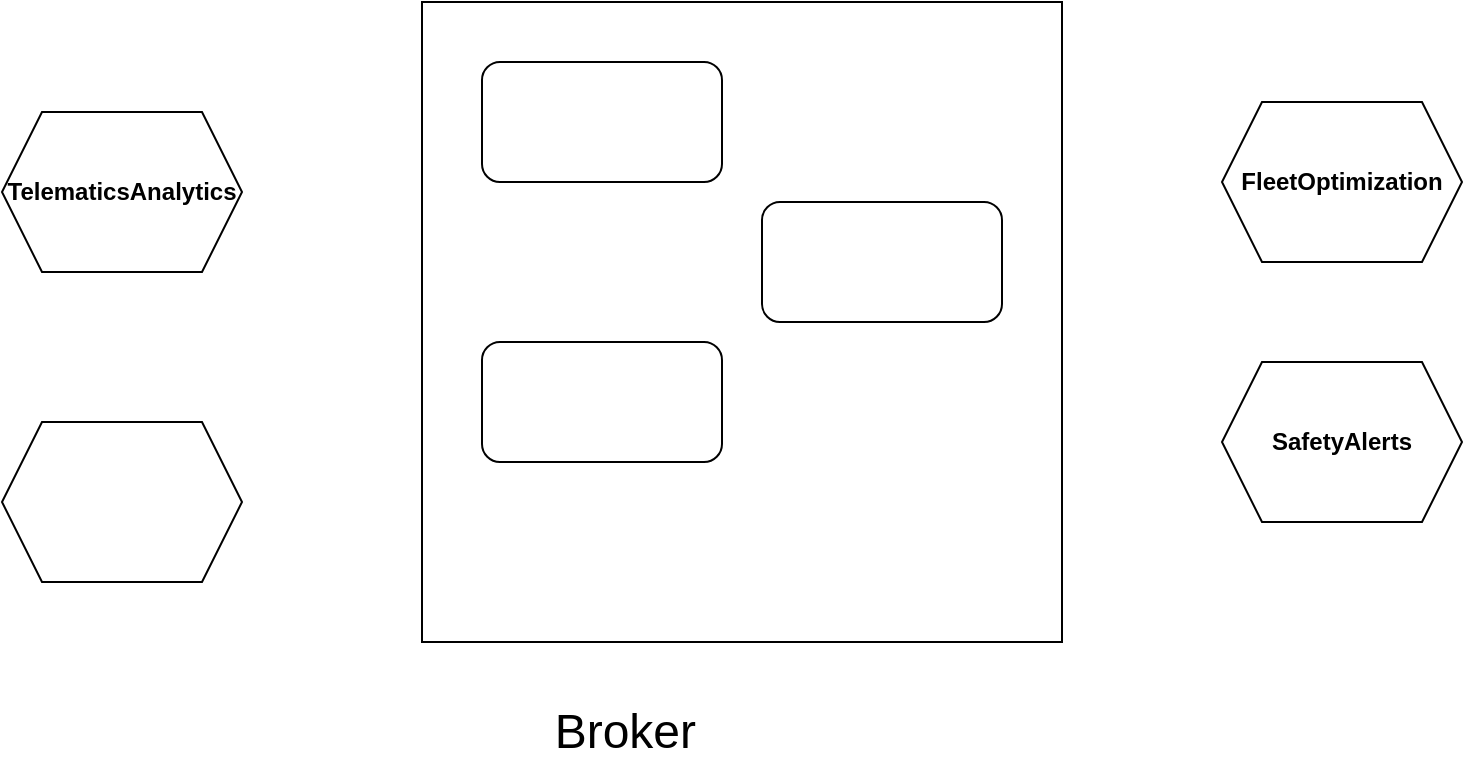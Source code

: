 <mxfile version="24.0.7" type="github">
  <diagram name="Page-1" id="9stJDIrptKMzqkHC4iJv">
    <mxGraphModel dx="1242" dy="588" grid="1" gridSize="10" guides="1" tooltips="1" connect="1" arrows="1" fold="1" page="1" pageScale="1" pageWidth="850" pageHeight="1100" math="0" shadow="0">
      <root>
        <mxCell id="0" />
        <mxCell id="1" parent="0" />
        <mxCell id="aTRD9flVusNCMsegPyxG-2" value="&lt;b&gt;TelematicsAnalytics&lt;/b&gt;" style="shape=hexagon;perimeter=hexagonPerimeter2;whiteSpace=wrap;html=1;fixedSize=1;" vertex="1" parent="1">
          <mxGeometry x="80" y="165" width="120" height="80" as="geometry" />
        </mxCell>
        <mxCell id="aTRD9flVusNCMsegPyxG-3" value="&lt;b&gt;FleetOptimization&lt;/b&gt;" style="shape=hexagon;perimeter=hexagonPerimeter2;whiteSpace=wrap;html=1;fixedSize=1;" vertex="1" parent="1">
          <mxGeometry x="690" y="160" width="120" height="80" as="geometry" />
        </mxCell>
        <mxCell id="aTRD9flVusNCMsegPyxG-5" value="" style="whiteSpace=wrap;html=1;aspect=fixed;" vertex="1" parent="1">
          <mxGeometry x="290" y="110" width="320" height="320" as="geometry" />
        </mxCell>
        <mxCell id="aTRD9flVusNCMsegPyxG-6" value="" style="rounded=1;whiteSpace=wrap;html=1;" vertex="1" parent="1">
          <mxGeometry x="320" y="140" width="120" height="60" as="geometry" />
        </mxCell>
        <mxCell id="aTRD9flVusNCMsegPyxG-7" value="" style="rounded=1;whiteSpace=wrap;html=1;" vertex="1" parent="1">
          <mxGeometry x="320" y="280" width="120" height="60" as="geometry" />
        </mxCell>
        <mxCell id="aTRD9flVusNCMsegPyxG-8" value="" style="rounded=1;whiteSpace=wrap;html=1;" vertex="1" parent="1">
          <mxGeometry x="460" y="210" width="120" height="60" as="geometry" />
        </mxCell>
        <mxCell id="aTRD9flVusNCMsegPyxG-9" value="" style="shape=hexagon;perimeter=hexagonPerimeter2;whiteSpace=wrap;html=1;fixedSize=1;" vertex="1" parent="1">
          <mxGeometry x="80" y="320" width="120" height="80" as="geometry" />
        </mxCell>
        <mxCell id="aTRD9flVusNCMsegPyxG-10" value="&lt;b&gt;SafetyAlerts&lt;/b&gt;" style="shape=hexagon;perimeter=hexagonPerimeter2;whiteSpace=wrap;html=1;fixedSize=1;" vertex="1" parent="1">
          <mxGeometry x="690" y="290" width="120" height="80" as="geometry" />
        </mxCell>
        <mxCell id="aTRD9flVusNCMsegPyxG-11" value="&lt;font style=&quot;font-size: 24px;&quot;&gt;Broker&amp;nbsp;&lt;/font&gt;" style="text;html=1;align=center;verticalAlign=middle;whiteSpace=wrap;rounded=0;" vertex="1" parent="1">
          <mxGeometry x="365" y="460" width="60" height="30" as="geometry" />
        </mxCell>
      </root>
    </mxGraphModel>
  </diagram>
</mxfile>
